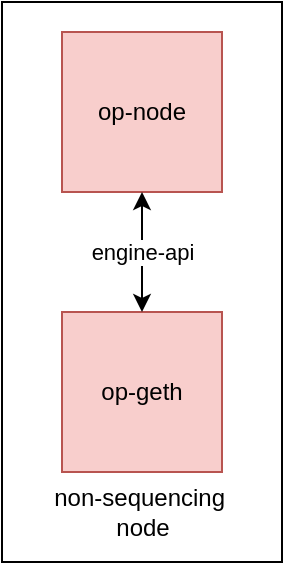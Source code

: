 <mxfile version="23.0.2" type="device">
  <diagram name="Page-1" id="WARVjsaKmCNdQWdLnp8i">
    <mxGraphModel dx="744" dy="854" grid="1" gridSize="10" guides="1" tooltips="1" connect="1" arrows="1" fold="1" page="1" pageScale="1" pageWidth="850" pageHeight="1100" math="0" shadow="0">
      <root>
        <mxCell id="0" />
        <mxCell id="1" parent="0" />
        <mxCell id="7RgnoINtOoKKFXGxspce-2" value="" style="rounded=0;whiteSpace=wrap;html=1;fillColor=none;" parent="1" vertex="1">
          <mxGeometry x="440" y="240" width="140" height="280" as="geometry" />
        </mxCell>
        <mxCell id="7RgnoINtOoKKFXGxspce-3" value="op-geth" style="whiteSpace=wrap;html=1;aspect=fixed;fillColor=#f8cecc;strokeColor=#b85450;" parent="1" vertex="1">
          <mxGeometry x="470" y="395" width="80" height="80" as="geometry" />
        </mxCell>
        <mxCell id="7RgnoINtOoKKFXGxspce-4" value="op-node" style="whiteSpace=wrap;html=1;aspect=fixed;fillColor=#f8cecc;strokeColor=#b85450;" parent="1" vertex="1">
          <mxGeometry x="470" y="255" width="80" height="80" as="geometry" />
        </mxCell>
        <mxCell id="7RgnoINtOoKKFXGxspce-5" value="" style="endArrow=classic;startArrow=classic;html=1;rounded=0;entryX=0.5;entryY=1;entryDx=0;entryDy=0;exitX=0.5;exitY=0;exitDx=0;exitDy=0;" parent="1" source="7RgnoINtOoKKFXGxspce-3" target="7RgnoINtOoKKFXGxspce-4" edge="1">
          <mxGeometry width="50" height="50" relative="1" as="geometry">
            <mxPoint x="540" y="385" as="sourcePoint" />
            <mxPoint x="590" y="335" as="targetPoint" />
          </mxGeometry>
        </mxCell>
        <mxCell id="7RgnoINtOoKKFXGxspce-6" value="engine-api" style="edgeLabel;html=1;align=center;verticalAlign=middle;resizable=0;points=[];" parent="7RgnoINtOoKKFXGxspce-5" vertex="1" connectable="0">
          <mxGeometry x="-0.102" y="-1" relative="1" as="geometry">
            <mxPoint x="-1" y="-3" as="offset" />
          </mxGeometry>
        </mxCell>
        <mxCell id="7RgnoINtOoKKFXGxspce-9" value="non-sequencing&amp;nbsp; node" style="text;html=1;strokeColor=none;fillColor=none;align=center;verticalAlign=middle;whiteSpace=wrap;rounded=0;" parent="1" vertex="1">
          <mxGeometry x="462.5" y="480" width="95" height="30" as="geometry" />
        </mxCell>
      </root>
    </mxGraphModel>
  </diagram>
</mxfile>

